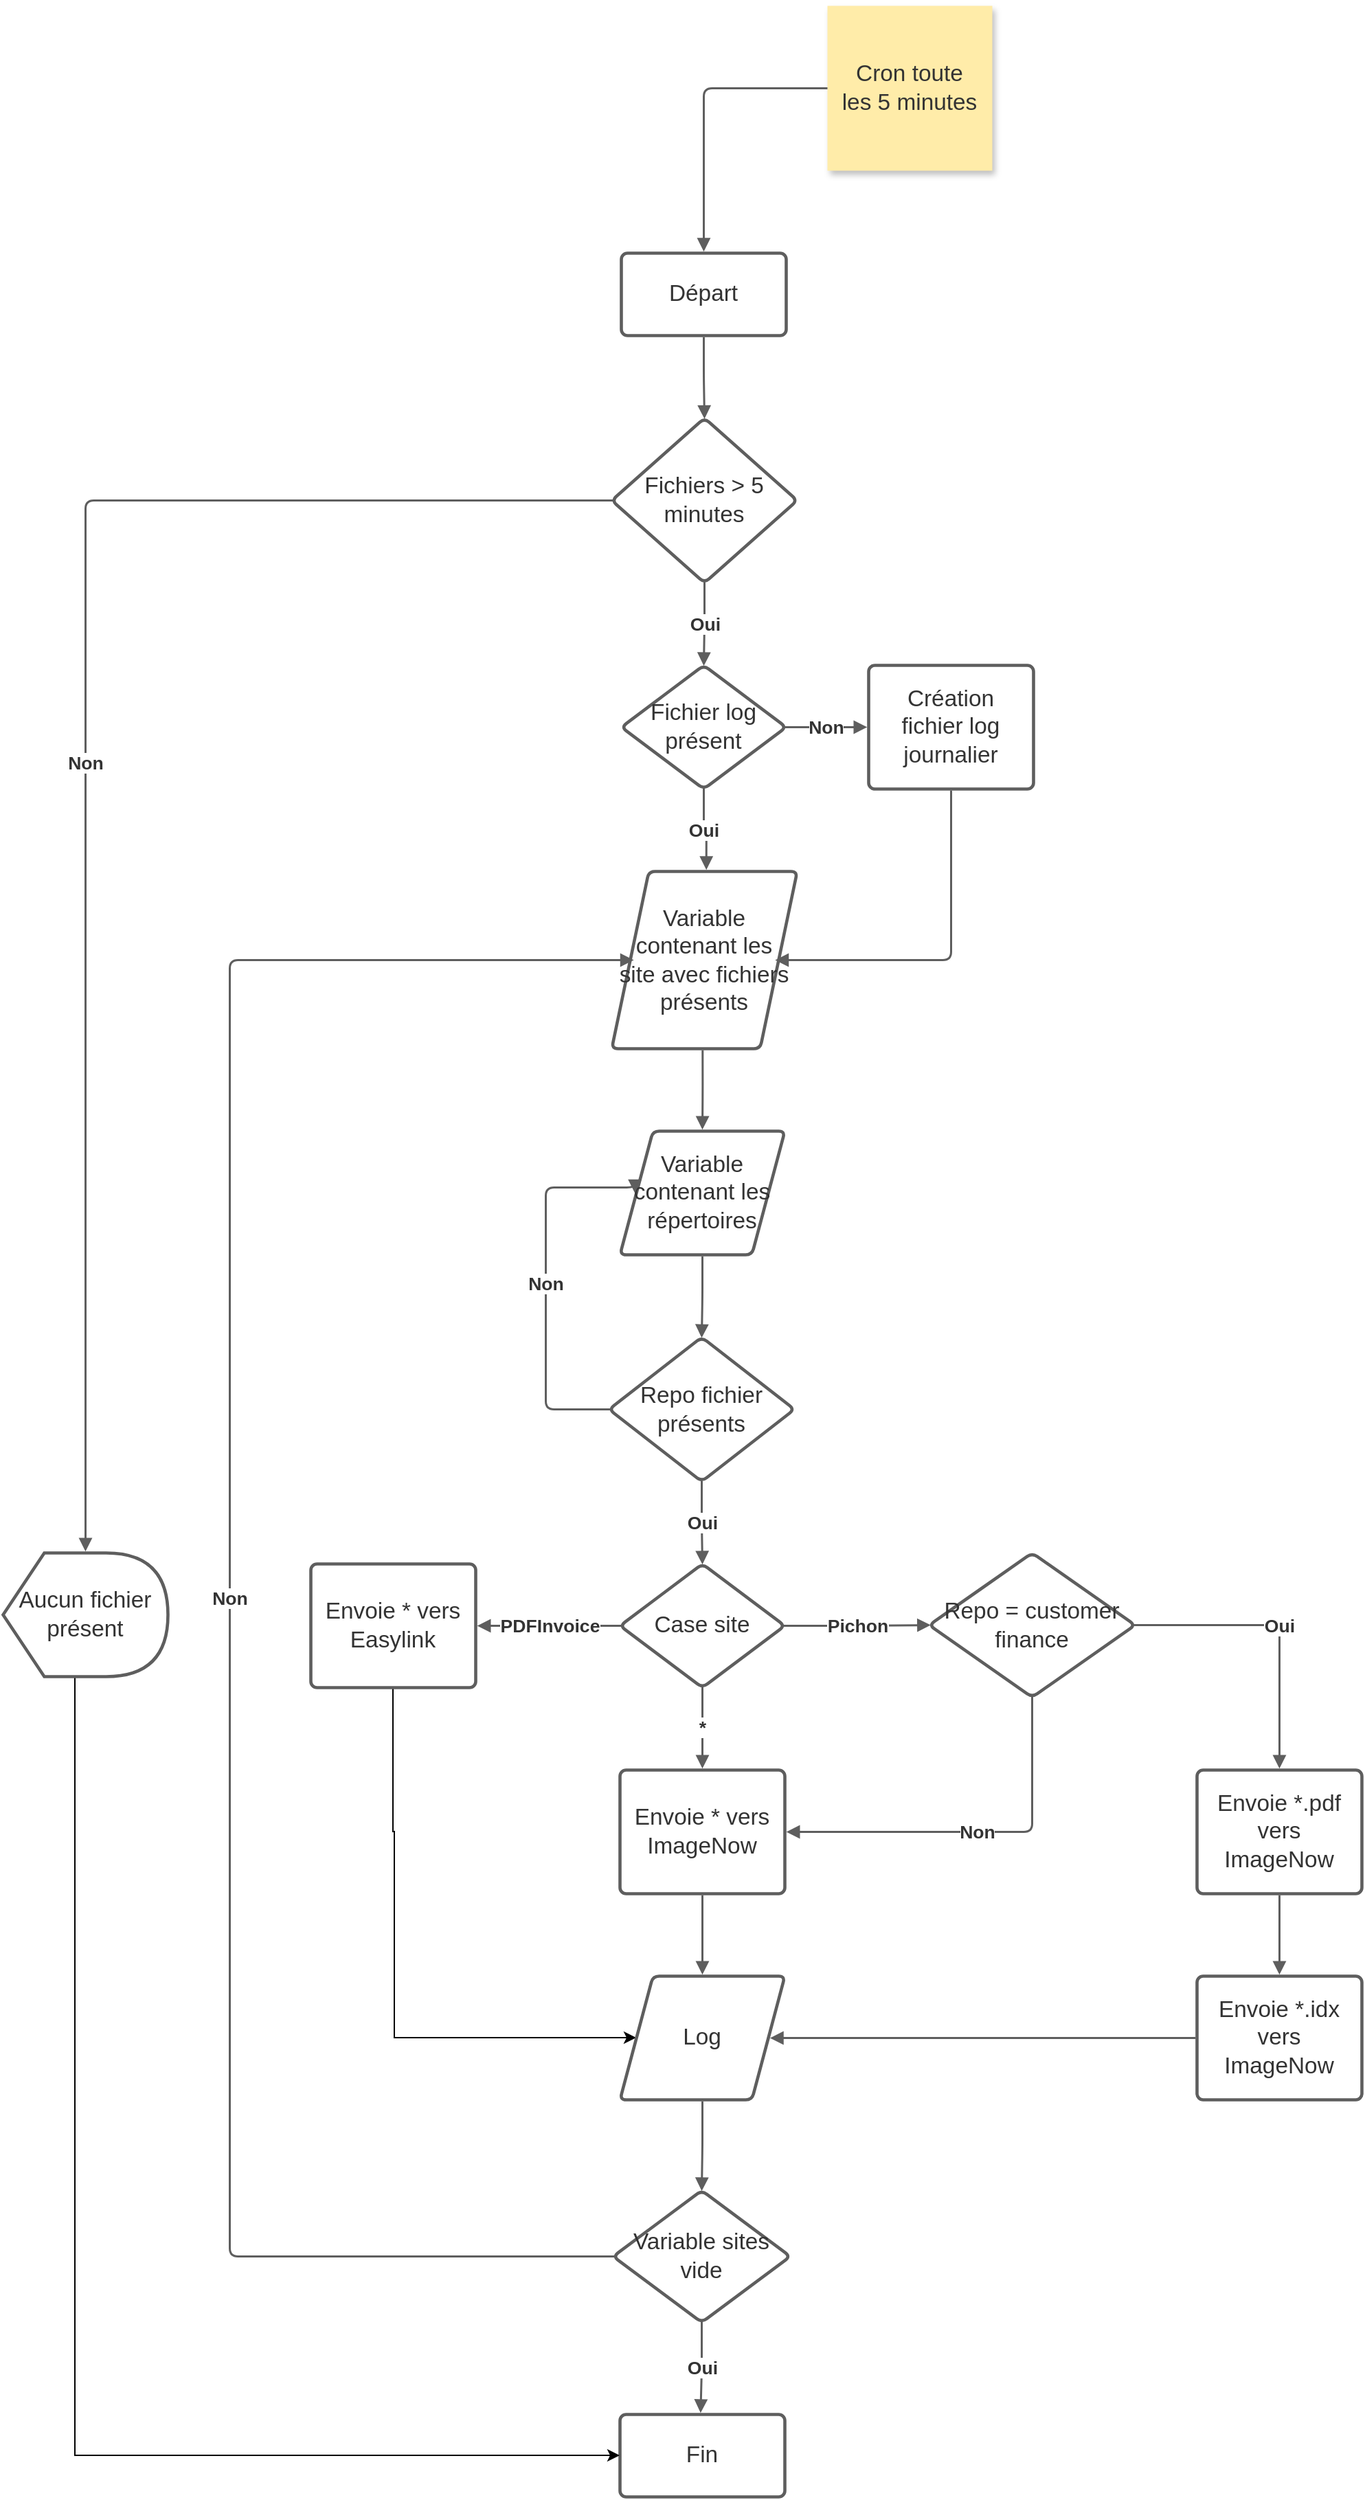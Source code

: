 <mxfile version="21.6.1" type="github">
  <diagram name="Page-1" id="utCHMPbjEolrhskWeTDP">
    <mxGraphModel dx="2147" dy="1873" grid="1" gridSize="10" guides="1" tooltips="1" connect="1" arrows="1" fold="1" page="1" pageScale="1" pageWidth="827" pageHeight="1169" math="0" shadow="0">
      <root>
        <mxCell id="0" />
        <mxCell id="1" parent="0" />
        <mxCell id="uf74x7GEV97QbxjbMy_G-1" value="Départ" style="html=1;overflow=block;blockSpacing=1;whiteSpace=wrap;fontSize=16.7;fontColor=#333333;align=center;spacing=3.8;strokeColor=#5e5e5e;strokeOpacity=100;rounded=1;absoluteArcSize=1;arcSize=9;strokeWidth=2.3;lucidId=oC_~d9oJR-up;" vertex="1" parent="1">
          <mxGeometry x="375" y="210" width="120" height="60" as="geometry" />
        </mxCell>
        <mxCell id="uf74x7GEV97QbxjbMy_G-2" value="Cron toute les 5 minutes" style="html=1;overflow=block;blockSpacing=1;whiteSpace=wrap;shadow=1;fontSize=16.7;fontColor=#333333;align=center;spacing=9;strokeColor=none;strokeOpacity=100;fillColor=#FFECA9;strokeWidth=0;lucidId=xC_~7ZcGf5oe;" vertex="1" parent="1">
          <mxGeometry x="525" y="30" width="120" height="120" as="geometry" />
        </mxCell>
        <mxCell id="uf74x7GEV97QbxjbMy_G-3" value="" style="html=1;jettySize=18;whiteSpace=wrap;fontSize=13;strokeColor=#5E5E5E;strokeWidth=1.5;rounded=1;arcSize=12;edgeStyle=orthogonalEdgeStyle;startArrow=none;endArrow=block;endFill=1;exitX=0;exitY=0.5;exitPerimeter=0;entryX=0.5;entryY=-0.019;entryPerimeter=0;lucidId=RC_~2a~zqGmT;" edge="1" parent="1" source="uf74x7GEV97QbxjbMy_G-2" target="uf74x7GEV97QbxjbMy_G-1">
          <mxGeometry width="100" height="100" relative="1" as="geometry">
            <Array as="points" />
          </mxGeometry>
        </mxCell>
        <mxCell id="uf74x7GEV97QbxjbMy_G-4" value="Fin" style="html=1;overflow=block;blockSpacing=1;whiteSpace=wrap;fontSize=16.7;fontColor=#333333;align=center;spacing=3.8;strokeColor=#5e5e5e;strokeOpacity=100;rounded=1;absoluteArcSize=1;arcSize=9;strokeWidth=2.3;lucidId=9w0aviRY0QzW;" vertex="1" parent="1">
          <mxGeometry x="374" y="1783" width="120" height="60" as="geometry" />
        </mxCell>
        <mxCell id="uf74x7GEV97QbxjbMy_G-5" value="Fichier log présent" style="html=1;overflow=block;blockSpacing=1;whiteSpace=wrap;rhombus;fontSize=16.7;fontColor=#333333;align=center;spacing=3.8;strokeColor=#5e5e5e;strokeOpacity=100;rounded=1;absoluteArcSize=1;arcSize=9;strokeWidth=2.3;lucidId=Vx0a7EqN6Zqs;" vertex="1" parent="1">
          <mxGeometry x="375" y="510" width="120" height="90" as="geometry" />
        </mxCell>
        <mxCell id="uf74x7GEV97QbxjbMy_G-6" value="Création fichier log journalier" style="html=1;overflow=block;blockSpacing=1;whiteSpace=wrap;fontSize=16.7;fontColor=#333333;align=center;spacing=9;strokeColor=#5e5e5e;strokeOpacity=100;rounded=1;absoluteArcSize=1;arcSize=9;strokeWidth=2.3;lucidId=2x0aLr9a7gPe;" vertex="1" parent="1">
          <mxGeometry x="555" y="510" width="120" height="90" as="geometry" />
        </mxCell>
        <mxCell id="uf74x7GEV97QbxjbMy_G-7" value="Fichiers &amp;gt; 5 minutes" style="html=1;overflow=block;blockSpacing=1;whiteSpace=wrap;rhombus;fontSize=16.7;fontColor=#333333;align=center;spacing=3.8;strokeColor=#5e5e5e;strokeOpacity=100;rounded=1;absoluteArcSize=1;arcSize=9;strokeWidth=2.3;lucidId=hA0aC-IwvaY~;" vertex="1" parent="1">
          <mxGeometry x="368" y="330" width="135" height="120" as="geometry" />
        </mxCell>
        <mxCell id="uf74x7GEV97QbxjbMy_G-8" value="" style="html=1;jettySize=18;whiteSpace=wrap;fontSize=13;strokeColor=#5E5E5E;strokeWidth=1.5;rounded=1;arcSize=12;edgeStyle=orthogonalEdgeStyle;startArrow=none;endArrow=block;endFill=1;exitX=0.5;exitY=1.019;exitPerimeter=0;entryX=0.5;entryY=0.005;entryPerimeter=0;lucidId=HA0a0B~uP-wf;" edge="1" parent="1" source="uf74x7GEV97QbxjbMy_G-1" target="uf74x7GEV97QbxjbMy_G-7">
          <mxGeometry width="100" height="100" relative="1" as="geometry">
            <Array as="points" />
          </mxGeometry>
        </mxCell>
        <mxCell id="uf74x7GEV97QbxjbMy_G-9" value="" style="html=1;jettySize=18;whiteSpace=wrap;fontSize=13.3;fontColor=#333333;fontStyle=1;align=center;strokeColor=#5E5E5E;strokeWidth=1.5;rounded=1;arcSize=12;edgeStyle=orthogonalEdgeStyle;startArrow=none;endArrow=block;endFill=1;exitX=0.5;exitY=0.995;exitPerimeter=0;entryX=0.5;entryY=0.004;entryPerimeter=0;lucidId=JA0aPLv0Qmij;" edge="1" parent="1" source="uf74x7GEV97QbxjbMy_G-7" target="uf74x7GEV97QbxjbMy_G-5">
          <mxGeometry width="100" height="100" relative="1" as="geometry">
            <Array as="points" />
          </mxGeometry>
        </mxCell>
        <mxCell id="uf74x7GEV97QbxjbMy_G-10" value="Oui" style="text;html=1;resizable=0;labelBackgroundColor=default;align=center;verticalAlign=middle;fontStyle=1;fontColor=#333333;fontSize=13.3;" vertex="1" parent="uf74x7GEV97QbxjbMy_G-9">
          <mxGeometry relative="1" as="geometry" />
        </mxCell>
        <mxCell id="uf74x7GEV97QbxjbMy_G-11" value="" style="html=1;jettySize=18;whiteSpace=wrap;fontSize=13.3;fontColor=#333333;fontStyle=1;align=center;strokeColor=#5E5E5E;strokeWidth=1.5;rounded=1;arcSize=12;edgeStyle=orthogonalEdgeStyle;startArrow=none;endArrow=block;endFill=1;exitX=0.5;exitY=0.996;exitPerimeter=0;entryX=0.51;entryY=-0.009;entryPerimeter=0;lucidId=fC0aOVqqAQ~h;" edge="1" parent="1" source="uf74x7GEV97QbxjbMy_G-5" target="uf74x7GEV97QbxjbMy_G-40">
          <mxGeometry width="100" height="100" relative="1" as="geometry">
            <Array as="points" />
          </mxGeometry>
        </mxCell>
        <mxCell id="uf74x7GEV97QbxjbMy_G-12" value="Oui" style="text;html=1;resizable=0;labelBackgroundColor=default;align=center;verticalAlign=middle;fontStyle=1;fontColor=#333333;fontSize=13.3;" vertex="1" parent="uf74x7GEV97QbxjbMy_G-11">
          <mxGeometry relative="1" as="geometry" />
        </mxCell>
        <mxCell id="uf74x7GEV97QbxjbMy_G-13" value="" style="html=1;jettySize=18;whiteSpace=wrap;fontSize=13.3;fontColor=#333333;fontStyle=1;align=center;strokeColor=#5E5E5E;strokeWidth=1.5;rounded=1;arcSize=12;edgeStyle=orthogonalEdgeStyle;startArrow=none;endArrow=block;endFill=1;exitX=0.991;exitY=0.5;exitPerimeter=0;entryX=-0.009;entryY=0.5;entryPerimeter=0;lucidId=gC0a7fCnL8.a;" edge="1" parent="1" source="uf74x7GEV97QbxjbMy_G-5" target="uf74x7GEV97QbxjbMy_G-6">
          <mxGeometry width="100" height="100" relative="1" as="geometry">
            <Array as="points" />
          </mxGeometry>
        </mxCell>
        <mxCell id="uf74x7GEV97QbxjbMy_G-14" value="Non" style="text;html=1;resizable=0;labelBackgroundColor=default;align=center;verticalAlign=middle;fontStyle=1;fontColor=#333333;fontSize=13.3;" vertex="1" parent="uf74x7GEV97QbxjbMy_G-13">
          <mxGeometry relative="1" as="geometry" />
        </mxCell>
        <mxCell id="uf74x7GEV97QbxjbMy_G-15" value="Repo fichier présents" style="html=1;overflow=block;blockSpacing=1;whiteSpace=wrap;rhombus;fontSize=16.7;fontColor=#333333;align=center;spacing=3.8;strokeColor=#5e5e5e;strokeOpacity=100;rounded=1;absoluteArcSize=1;arcSize=9;strokeWidth=2.3;lucidId=bD0almGxwYpa;" vertex="1" parent="1">
          <mxGeometry x="366" y="999" width="135" height="105" as="geometry" />
        </mxCell>
        <mxCell id="uf74x7GEV97QbxjbMy_G-16" value="Case site" style="html=1;overflow=block;blockSpacing=1;whiteSpace=wrap;rhombus;fontSize=16.7;fontColor=#333333;align=center;spacing=3.8;strokeColor=#5e5e5e;strokeOpacity=100;rounded=1;absoluteArcSize=1;arcSize=9;strokeWidth=2.3;lucidId=uE0a1KDdH1XT;" vertex="1" parent="1">
          <mxGeometry x="374" y="1164" width="120" height="90" as="geometry" />
        </mxCell>
        <mxCell id="uf74x7GEV97QbxjbMy_G-17" value="" style="html=1;jettySize=18;whiteSpace=wrap;fontSize=13.3;fontColor=#333333;fontStyle=1;align=center;strokeColor=#5E5E5E;strokeWidth=1.5;rounded=1;arcSize=12;edgeStyle=orthogonalEdgeStyle;startArrow=none;endArrow=block;endFill=1;exitX=0.5;exitY=0.996;exitPerimeter=0;entryX=0.5;entryY=0.004;entryPerimeter=0;lucidId=zE0an8xHBjal;" edge="1" parent="1" source="uf74x7GEV97QbxjbMy_G-15" target="uf74x7GEV97QbxjbMy_G-16">
          <mxGeometry width="100" height="100" relative="1" as="geometry">
            <Array as="points" />
          </mxGeometry>
        </mxCell>
        <mxCell id="uf74x7GEV97QbxjbMy_G-18" value="Oui" style="text;html=1;resizable=0;labelBackgroundColor=default;align=center;verticalAlign=middle;fontStyle=1;fontColor=#333333;fontSize=13.3;" vertex="1" parent="uf74x7GEV97QbxjbMy_G-17">
          <mxGeometry relative="1" as="geometry" />
        </mxCell>
        <mxCell id="uf74x7GEV97QbxjbMy_G-19" value="Variable contenant les répertoires" style="html=1;overflow=block;blockSpacing=1;whiteSpace=wrap;shape=parallelogram;perimeter=parallelogramPerimeter;anchorPointDirection=0;fontSize=16.7;fontColor=#333333;align=center;spacing=3.8;strokeColor=#5e5e5e;strokeOpacity=100;rounded=1;absoluteArcSize=1;arcSize=9;strokeWidth=2.3;lucidId=UE0aPvzyOVEh;" vertex="1" parent="1">
          <mxGeometry x="374" y="849" width="120" height="90" as="geometry" />
        </mxCell>
        <mxCell id="uf74x7GEV97QbxjbMy_G-20" value="" style="html=1;jettySize=18;whiteSpace=wrap;fontSize=13;strokeColor=#5E5E5E;strokeWidth=1.5;rounded=1;arcSize=12;edgeStyle=orthogonalEdgeStyle;startArrow=none;endArrow=block;endFill=1;exitX=0.5;exitY=1.012;exitPerimeter=0;entryX=0.5;entryY=0.004;entryPerimeter=0;lucidId=cF0ahdDrJkE~;" edge="1" parent="1" source="uf74x7GEV97QbxjbMy_G-19" target="uf74x7GEV97QbxjbMy_G-15">
          <mxGeometry width="100" height="100" relative="1" as="geometry">
            <Array as="points" />
          </mxGeometry>
        </mxCell>
        <mxCell id="uf74x7GEV97QbxjbMy_G-21" value="" style="html=1;jettySize=18;whiteSpace=wrap;fontSize=13.3;fontColor=#333333;fontStyle=1;align=center;strokeColor=#5E5E5E;strokeWidth=1.5;rounded=1;arcSize=12;edgeStyle=orthogonalEdgeStyle;startArrow=none;endArrow=block;endFill=1;exitX=0.008;exitY=0.5;exitPerimeter=0;entryX=0.09;entryY=0.5;entryPerimeter=0;lucidId=gF0arfAnUu.j;" edge="1" parent="1" source="uf74x7GEV97QbxjbMy_G-15" target="uf74x7GEV97QbxjbMy_G-19">
          <mxGeometry width="100" height="100" relative="1" as="geometry">
            <Array as="points">
              <mxPoint x="320" y="1052" />
              <mxPoint x="320" y="890" />
              <mxPoint x="385" y="890" />
            </Array>
          </mxGeometry>
        </mxCell>
        <mxCell id="uf74x7GEV97QbxjbMy_G-22" value="Non" style="text;html=1;resizable=0;labelBackgroundColor=default;align=center;verticalAlign=middle;fontStyle=1;fontColor=#333333;fontSize=13.3;" vertex="1" parent="uf74x7GEV97QbxjbMy_G-21">
          <mxGeometry relative="1" as="geometry" />
        </mxCell>
        <mxCell id="uf74x7GEV97QbxjbMy_G-23" value="Envoie *.pdf vers ImageNow" style="html=1;overflow=block;blockSpacing=1;whiteSpace=wrap;fontSize=16.7;fontColor=#333333;align=center;spacing=9;strokeColor=#5e5e5e;strokeOpacity=100;rounded=1;absoluteArcSize=1;arcSize=9;strokeWidth=2.3;lucidId=IF0aoZKRQfdw;" vertex="1" parent="1">
          <mxGeometry x="794" y="1314" width="120" height="90" as="geometry" />
        </mxCell>
        <mxCell id="uf74x7GEV97QbxjbMy_G-24" value="Envoie *.idx vers ImageNow" style="html=1;overflow=block;blockSpacing=1;whiteSpace=wrap;fontSize=16.7;fontColor=#333333;align=center;spacing=9;strokeColor=#5e5e5e;strokeOpacity=100;rounded=1;absoluteArcSize=1;arcSize=9;strokeWidth=2.3;lucidId=rG0a0zf2-WeK;" vertex="1" parent="1">
          <mxGeometry x="794" y="1464" width="120" height="90" as="geometry" />
        </mxCell>
        <mxCell id="uf74x7GEV97QbxjbMy_G-25" value="" style="html=1;jettySize=18;whiteSpace=wrap;fontSize=13;strokeColor=#5E5E5E;strokeWidth=1.5;rounded=1;arcSize=12;edgeStyle=orthogonalEdgeStyle;startArrow=none;endArrow=block;endFill=1;exitX=0.5;exitY=1.012;exitPerimeter=0;entryX=0.5;entryY=-0.012;entryPerimeter=0;lucidId=BG0aPQim0BZO;" edge="1" parent="1" source="uf74x7GEV97QbxjbMy_G-23" target="uf74x7GEV97QbxjbMy_G-24">
          <mxGeometry width="100" height="100" relative="1" as="geometry">
            <Array as="points" />
          </mxGeometry>
        </mxCell>
        <mxCell id="uf74x7GEV97QbxjbMy_G-26" value="Repo = customer finance" style="html=1;overflow=block;blockSpacing=1;whiteSpace=wrap;rhombus;fontSize=16.7;fontColor=#333333;align=center;spacing=3.8;strokeColor=#5e5e5e;strokeOpacity=100;rounded=1;absoluteArcSize=1;arcSize=9;strokeWidth=2.3;lucidId=3G0aybcMnTbg;" vertex="1" parent="1">
          <mxGeometry x="599" y="1156" width="150" height="105" as="geometry" />
        </mxCell>
        <mxCell id="uf74x7GEV97QbxjbMy_G-27" value="" style="html=1;jettySize=18;whiteSpace=wrap;fontSize=13.3;fontColor=#333333;fontStyle=1;align=center;strokeColor=#5E5E5E;strokeWidth=1.5;rounded=1;arcSize=12;edgeStyle=orthogonalEdgeStyle;startArrow=none;endArrow=block;endFill=1;exitX=0.991;exitY=0.5;exitPerimeter=0;entryX=0.008;entryY=0.5;entryPerimeter=0;lucidId=9G0aayJDM9jH;" edge="1" parent="1" source="uf74x7GEV97QbxjbMy_G-16" target="uf74x7GEV97QbxjbMy_G-26">
          <mxGeometry width="100" height="100" relative="1" as="geometry">
            <Array as="points" />
          </mxGeometry>
        </mxCell>
        <mxCell id="uf74x7GEV97QbxjbMy_G-28" value="Pichon" style="text;html=1;resizable=0;labelBackgroundColor=default;align=center;verticalAlign=middle;fontStyle=1;fontColor=#333333;fontSize=13.3;" vertex="1" parent="uf74x7GEV97QbxjbMy_G-27">
          <mxGeometry relative="1" as="geometry" />
        </mxCell>
        <mxCell id="uf74x7GEV97QbxjbMy_G-57" style="edgeStyle=orthogonalEdgeStyle;rounded=0;orthogonalLoop=1;jettySize=auto;html=1;exitX=0.5;exitY=1;exitDx=0;exitDy=0;entryX=0;entryY=0.5;entryDx=0;entryDy=0;" edge="1" parent="1" source="uf74x7GEV97QbxjbMy_G-29" target="uf74x7GEV97QbxjbMy_G-39">
          <mxGeometry relative="1" as="geometry">
            <Array as="points">
              <mxPoint x="209" y="1359" />
              <mxPoint x="210" y="1509" />
            </Array>
          </mxGeometry>
        </mxCell>
        <mxCell id="uf74x7GEV97QbxjbMy_G-29" value="Envoie * vers Easylink" style="html=1;overflow=block;blockSpacing=1;whiteSpace=wrap;fontSize=16.7;fontColor=#333333;align=center;spacing=9;strokeColor=#5e5e5e;strokeOpacity=100;rounded=1;absoluteArcSize=1;arcSize=9;strokeWidth=2.3;lucidId=mI0aGRoe96Wu;" vertex="1" parent="1">
          <mxGeometry x="149" y="1164" width="120" height="90" as="geometry" />
        </mxCell>
        <mxCell id="uf74x7GEV97QbxjbMy_G-30" value="" style="html=1;jettySize=18;whiteSpace=wrap;fontSize=13.3;fontColor=#333333;fontStyle=1;align=center;strokeColor=#5E5E5E;strokeWidth=1.5;rounded=1;arcSize=12;edgeStyle=orthogonalEdgeStyle;startArrow=none;endArrow=block;endFill=1;exitX=0.009;exitY=0.5;exitPerimeter=0;entryX=1.009;entryY=0.5;entryPerimeter=0;lucidId=lJ0afXbpzqKG;" edge="1" parent="1" source="uf74x7GEV97QbxjbMy_G-16" target="uf74x7GEV97QbxjbMy_G-29">
          <mxGeometry width="100" height="100" relative="1" as="geometry">
            <Array as="points" />
          </mxGeometry>
        </mxCell>
        <mxCell id="uf74x7GEV97QbxjbMy_G-31" value="PDFInvoice" style="text;html=1;resizable=0;labelBackgroundColor=default;align=center;verticalAlign=middle;fontStyle=1;fontColor=#333333;fontSize=13.3;" vertex="1" parent="uf74x7GEV97QbxjbMy_G-30">
          <mxGeometry relative="1" as="geometry" />
        </mxCell>
        <mxCell id="uf74x7GEV97QbxjbMy_G-32" value="Envoie * vers ImageNow" style="html=1;overflow=block;blockSpacing=1;whiteSpace=wrap;fontSize=16.7;fontColor=#333333;align=center;spacing=9;strokeColor=#5e5e5e;strokeOpacity=100;rounded=1;absoluteArcSize=1;arcSize=9;strokeWidth=2.3;lucidId=DK0a8Mo.bEUg;" vertex="1" parent="1">
          <mxGeometry x="374" y="1314" width="120" height="90" as="geometry" />
        </mxCell>
        <mxCell id="uf74x7GEV97QbxjbMy_G-33" value="" style="html=1;jettySize=18;whiteSpace=wrap;fontSize=13.3;fontColor=#333333;fontStyle=1;align=center;strokeColor=#5E5E5E;strokeWidth=1.5;rounded=1;arcSize=12;edgeStyle=orthogonalEdgeStyle;startArrow=none;endArrow=block;endFill=1;exitX=0.5;exitY=0.996;exitPerimeter=0;entryX=0.5;entryY=-0.012;entryPerimeter=0;lucidId=MK0aJQp8Q.v3;" edge="1" parent="1" source="uf74x7GEV97QbxjbMy_G-16" target="uf74x7GEV97QbxjbMy_G-32">
          <mxGeometry width="100" height="100" relative="1" as="geometry">
            <Array as="points" />
          </mxGeometry>
        </mxCell>
        <mxCell id="uf74x7GEV97QbxjbMy_G-34" value="*" style="text;html=1;resizable=0;labelBackgroundColor=default;align=center;verticalAlign=middle;fontStyle=1;fontColor=#333333;fontSize=13.3;" vertex="1" parent="uf74x7GEV97QbxjbMy_G-33">
          <mxGeometry relative="1" as="geometry" />
        </mxCell>
        <mxCell id="uf74x7GEV97QbxjbMy_G-35" value="" style="html=1;jettySize=18;whiteSpace=wrap;fontSize=13.3;fontColor=#333333;fontStyle=1;align=center;strokeColor=#5E5E5E;strokeWidth=1.5;rounded=1;arcSize=12;edgeStyle=orthogonalEdgeStyle;startArrow=none;endArrow=block;endFill=1;exitX=0.992;exitY=0.5;exitPerimeter=0;entryX=0.5;entryY=-0.012;entryPerimeter=0;lucidId=SK0aUnZ9AzUO;" edge="1" parent="1" source="uf74x7GEV97QbxjbMy_G-26" target="uf74x7GEV97QbxjbMy_G-23">
          <mxGeometry width="100" height="100" relative="1" as="geometry">
            <Array as="points" />
          </mxGeometry>
        </mxCell>
        <mxCell id="uf74x7GEV97QbxjbMy_G-36" value="Oui" style="text;html=1;resizable=0;labelBackgroundColor=default;align=center;verticalAlign=middle;fontStyle=1;fontColor=#333333;fontSize=13.3;" vertex="1" parent="uf74x7GEV97QbxjbMy_G-35">
          <mxGeometry relative="1" as="geometry" />
        </mxCell>
        <mxCell id="uf74x7GEV97QbxjbMy_G-37" value="" style="html=1;jettySize=18;whiteSpace=wrap;fontSize=13.3;fontColor=#333333;fontStyle=1;align=center;strokeColor=#5E5E5E;strokeWidth=1.5;rounded=1;arcSize=12;edgeStyle=orthogonalEdgeStyle;startArrow=none;endArrow=block;endFill=1;exitX=0.5;exitY=0.997;exitPerimeter=0;entryX=1.009;entryY=0.5;entryPerimeter=0;lucidId=kL0aJwzK4awk;" edge="1" parent="1" source="uf74x7GEV97QbxjbMy_G-26" target="uf74x7GEV97QbxjbMy_G-32">
          <mxGeometry width="100" height="100" relative="1" as="geometry">
            <Array as="points">
              <mxPoint x="674" y="1359" />
            </Array>
          </mxGeometry>
        </mxCell>
        <mxCell id="uf74x7GEV97QbxjbMy_G-38" value="Non" style="text;html=1;resizable=0;labelBackgroundColor=default;align=center;verticalAlign=middle;fontStyle=1;fontColor=#333333;fontSize=13.3;" vertex="1" parent="uf74x7GEV97QbxjbMy_G-37">
          <mxGeometry relative="1" as="geometry" />
        </mxCell>
        <mxCell id="uf74x7GEV97QbxjbMy_G-39" value="Log" style="html=1;overflow=block;blockSpacing=1;whiteSpace=wrap;shape=parallelogram;perimeter=parallelogramPerimeter;anchorPointDirection=0;fontSize=16.7;fontColor=#333333;align=center;spacing=3.8;strokeColor=#5e5e5e;strokeOpacity=100;rounded=1;absoluteArcSize=1;arcSize=9;strokeWidth=2.3;lucidId=gM0aFR6JszY0;" vertex="1" parent="1">
          <mxGeometry x="374" y="1464" width="120" height="90" as="geometry" />
        </mxCell>
        <mxCell id="uf74x7GEV97QbxjbMy_G-40" value="Variable contenant les site avec fichiers présents" style="html=1;overflow=block;blockSpacing=1;whiteSpace=wrap;shape=parallelogram;perimeter=parallelogramPerimeter;anchorPointDirection=0;fontSize=16.7;fontColor=#333333;align=center;spacing=3.8;strokeColor=#5e5e5e;strokeOpacity=100;rounded=1;absoluteArcSize=1;arcSize=9;strokeWidth=2.3;lucidId=zM0aj6brjeRD;" vertex="1" parent="1">
          <mxGeometry x="368" y="660" width="135" height="129" as="geometry" />
        </mxCell>
        <mxCell id="uf74x7GEV97QbxjbMy_G-41" value="" style="html=1;jettySize=18;whiteSpace=wrap;fontSize=13;strokeColor=#5E5E5E;strokeWidth=1.5;rounded=1;arcSize=12;edgeStyle=orthogonalEdgeStyle;startArrow=none;endArrow=block;endFill=1;exitX=0.49;exitY=1.009;exitPerimeter=0;entryX=0.5;entryY=-0.012;entryPerimeter=0;lucidId=NM0am-N6xJdg;" edge="1" parent="1" source="uf74x7GEV97QbxjbMy_G-40" target="uf74x7GEV97QbxjbMy_G-19">
          <mxGeometry width="100" height="100" relative="1" as="geometry">
            <Array as="points" />
          </mxGeometry>
        </mxCell>
        <mxCell id="uf74x7GEV97QbxjbMy_G-42" value="" style="html=1;jettySize=18;whiteSpace=wrap;fontSize=13;strokeColor=#5E5E5E;strokeWidth=1.5;rounded=1;arcSize=12;edgeStyle=orthogonalEdgeStyle;startArrow=none;endArrow=block;endFill=1;exitX=0.5;exitY=1.012;exitPerimeter=0;entryX=0.881;entryY=0.5;entryPerimeter=0;lucidId=QM0a7~Igrtsd;" edge="1" parent="1" source="uf74x7GEV97QbxjbMy_G-6" target="uf74x7GEV97QbxjbMy_G-40">
          <mxGeometry width="100" height="100" relative="1" as="geometry">
            <Array as="points">
              <mxPoint x="615" y="725" />
            </Array>
          </mxGeometry>
        </mxCell>
        <mxCell id="uf74x7GEV97QbxjbMy_G-44" value="" style="html=1;jettySize=18;whiteSpace=wrap;fontSize=13;strokeColor=#5E5E5E;strokeWidth=1.5;rounded=1;arcSize=12;edgeStyle=orthogonalEdgeStyle;startArrow=none;endArrow=block;endFill=1;exitX=0.5;exitY=1.012;exitPerimeter=0;entryX=0.5;entryY=-0.012;entryPerimeter=0;lucidId=-N0aLLESyFV1;" edge="1" parent="1" source="uf74x7GEV97QbxjbMy_G-32" target="uf74x7GEV97QbxjbMy_G-39">
          <mxGeometry width="100" height="100" relative="1" as="geometry">
            <Array as="points" />
          </mxGeometry>
        </mxCell>
        <mxCell id="uf74x7GEV97QbxjbMy_G-45" value="" style="html=1;jettySize=18;whiteSpace=wrap;fontSize=13;strokeColor=#5E5E5E;strokeWidth=1.5;rounded=1;arcSize=12;edgeStyle=orthogonalEdgeStyle;startArrow=none;endArrow=block;endFill=1;exitX=-0.009;exitY=0.5;exitPerimeter=0;entryX=0.91;entryY=0.5;entryPerimeter=0;lucidId=~N0avp5fQQ90;" edge="1" parent="1" source="uf74x7GEV97QbxjbMy_G-24" target="uf74x7GEV97QbxjbMy_G-39">
          <mxGeometry width="100" height="100" relative="1" as="geometry">
            <Array as="points" />
          </mxGeometry>
        </mxCell>
        <mxCell id="uf74x7GEV97QbxjbMy_G-46" value="Variable sites vide" style="html=1;overflow=block;blockSpacing=1;whiteSpace=wrap;rhombus;fontSize=16.7;fontColor=#333333;align=center;spacing=3.8;strokeColor=#5e5e5e;strokeOpacity=100;rounded=1;absoluteArcSize=1;arcSize=9;strokeWidth=2.3;lucidId=JO0aAGMmQaRw;" vertex="1" parent="1">
          <mxGeometry x="369" y="1620" width="129" height="96" as="geometry" />
        </mxCell>
        <mxCell id="uf74x7GEV97QbxjbMy_G-47" value="" style="html=1;jettySize=18;whiteSpace=wrap;fontSize=13;strokeColor=#5E5E5E;strokeWidth=1.5;rounded=1;arcSize=12;edgeStyle=orthogonalEdgeStyle;startArrow=none;endArrow=block;endFill=1;exitX=0.5;exitY=1.012;exitPerimeter=0;entryX=0.5;entryY=0.004;entryPerimeter=0;lucidId=lP0aRFib2_.k;" edge="1" parent="1" source="uf74x7GEV97QbxjbMy_G-39" target="uf74x7GEV97QbxjbMy_G-46">
          <mxGeometry width="100" height="100" relative="1" as="geometry">
            <Array as="points" />
          </mxGeometry>
        </mxCell>
        <mxCell id="uf74x7GEV97QbxjbMy_G-48" value="" style="html=1;jettySize=18;whiteSpace=wrap;fontSize=13.3;fontColor=#333333;fontStyle=1;align=center;strokeColor=#5E5E5E;strokeWidth=1.5;rounded=1;arcSize=12;edgeStyle=orthogonalEdgeStyle;startArrow=none;endArrow=block;endFill=1;exitX=0.5;exitY=0.996;exitPerimeter=0;entryX=0.489;entryY=-0.019;entryPerimeter=0;lucidId=vP0aFlKq5r3X;" edge="1" parent="1" source="uf74x7GEV97QbxjbMy_G-46" target="uf74x7GEV97QbxjbMy_G-4">
          <mxGeometry width="100" height="100" relative="1" as="geometry">
            <Array as="points" />
          </mxGeometry>
        </mxCell>
        <mxCell id="uf74x7GEV97QbxjbMy_G-49" value="Oui" style="text;html=1;resizable=0;labelBackgroundColor=default;align=center;verticalAlign=middle;fontStyle=1;fontColor=#333333;fontSize=13.3;" vertex="1" parent="uf74x7GEV97QbxjbMy_G-48">
          <mxGeometry relative="1" as="geometry" />
        </mxCell>
        <mxCell id="uf74x7GEV97QbxjbMy_G-50" value="" style="html=1;jettySize=18;whiteSpace=wrap;fontSize=13.3;fontColor=#333333;fontStyle=1;align=center;strokeColor=#5E5E5E;strokeWidth=1.5;rounded=1;arcSize=12;edgeStyle=orthogonalEdgeStyle;startArrow=none;endArrow=block;endFill=1;exitX=0.009;exitY=0.5;exitPerimeter=0;entryX=0.119;entryY=0.5;entryPerimeter=0;lucidId=DP0av-ai4VMC;" edge="1" parent="1" source="uf74x7GEV97QbxjbMy_G-46" target="uf74x7GEV97QbxjbMy_G-40">
          <mxGeometry width="100" height="100" relative="1" as="geometry">
            <Array as="points">
              <mxPoint x="90" y="1668" />
              <mxPoint x="90" y="724" />
            </Array>
          </mxGeometry>
        </mxCell>
        <mxCell id="uf74x7GEV97QbxjbMy_G-51" value="Non" style="text;html=1;resizable=0;labelBackgroundColor=default;align=center;verticalAlign=middle;fontStyle=1;fontColor=#333333;fontSize=13.3;" vertex="1" parent="uf74x7GEV97QbxjbMy_G-50">
          <mxGeometry relative="1" as="geometry" />
        </mxCell>
        <mxCell id="uf74x7GEV97QbxjbMy_G-56" style="edgeStyle=orthogonalEdgeStyle;rounded=0;orthogonalLoop=1;jettySize=auto;html=1;exitX=0;exitY=0;exitDx=52.5;exitDy=90;exitPerimeter=0;entryX=0;entryY=0.5;entryDx=0;entryDy=0;" edge="1" parent="1" source="uf74x7GEV97QbxjbMy_G-52" target="uf74x7GEV97QbxjbMy_G-4">
          <mxGeometry relative="1" as="geometry" />
        </mxCell>
        <mxCell id="uf74x7GEV97QbxjbMy_G-52" value="Aucun fichier présent" style="html=1;overflow=block;blockSpacing=1;whiteSpace=wrap;shape=display;fontSize=16.7;fontColor=#333333;align=center;spacing=3.8;strokeColor=#5e5e5e;strokeOpacity=100;rounded=1;absoluteArcSize=1;arcSize=9;strokeWidth=2.3;lucidId=GQ0anUuYYhp7;" vertex="1" parent="1">
          <mxGeometry x="-75" y="1156" width="120" height="90" as="geometry" />
        </mxCell>
        <mxCell id="uf74x7GEV97QbxjbMy_G-53" value="" style="html=1;jettySize=18;whiteSpace=wrap;fontSize=13.3;fontColor=#333333;fontStyle=1;align=center;strokeColor=#5E5E5E;strokeWidth=1.5;rounded=1;arcSize=12;edgeStyle=orthogonalEdgeStyle;startArrow=none;endArrow=block;endFill=1;exitX=0.007;exitY=0.5;exitPerimeter=0;entryX=0.5;entryY=-0.012;entryPerimeter=0;lucidId=ZQ0anfj0efaV;" edge="1" parent="1" source="uf74x7GEV97QbxjbMy_G-7" target="uf74x7GEV97QbxjbMy_G-52">
          <mxGeometry width="100" height="100" relative="1" as="geometry">
            <Array as="points" />
          </mxGeometry>
        </mxCell>
        <mxCell id="uf74x7GEV97QbxjbMy_G-54" value="Non" style="text;html=1;resizable=0;labelBackgroundColor=default;align=center;verticalAlign=middle;fontStyle=1;fontColor=#333333;fontSize=13.3;" vertex="1" parent="uf74x7GEV97QbxjbMy_G-53">
          <mxGeometry relative="1" as="geometry" />
        </mxCell>
      </root>
    </mxGraphModel>
  </diagram>
</mxfile>
